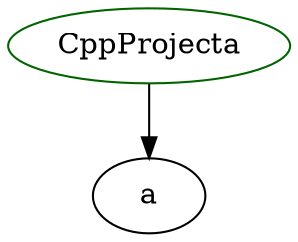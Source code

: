 digraph cppprojecta{
CppProjecta -> a;
CppProjecta	[shape=oval, color=darkgreen, label="CppProjecta"];
}
